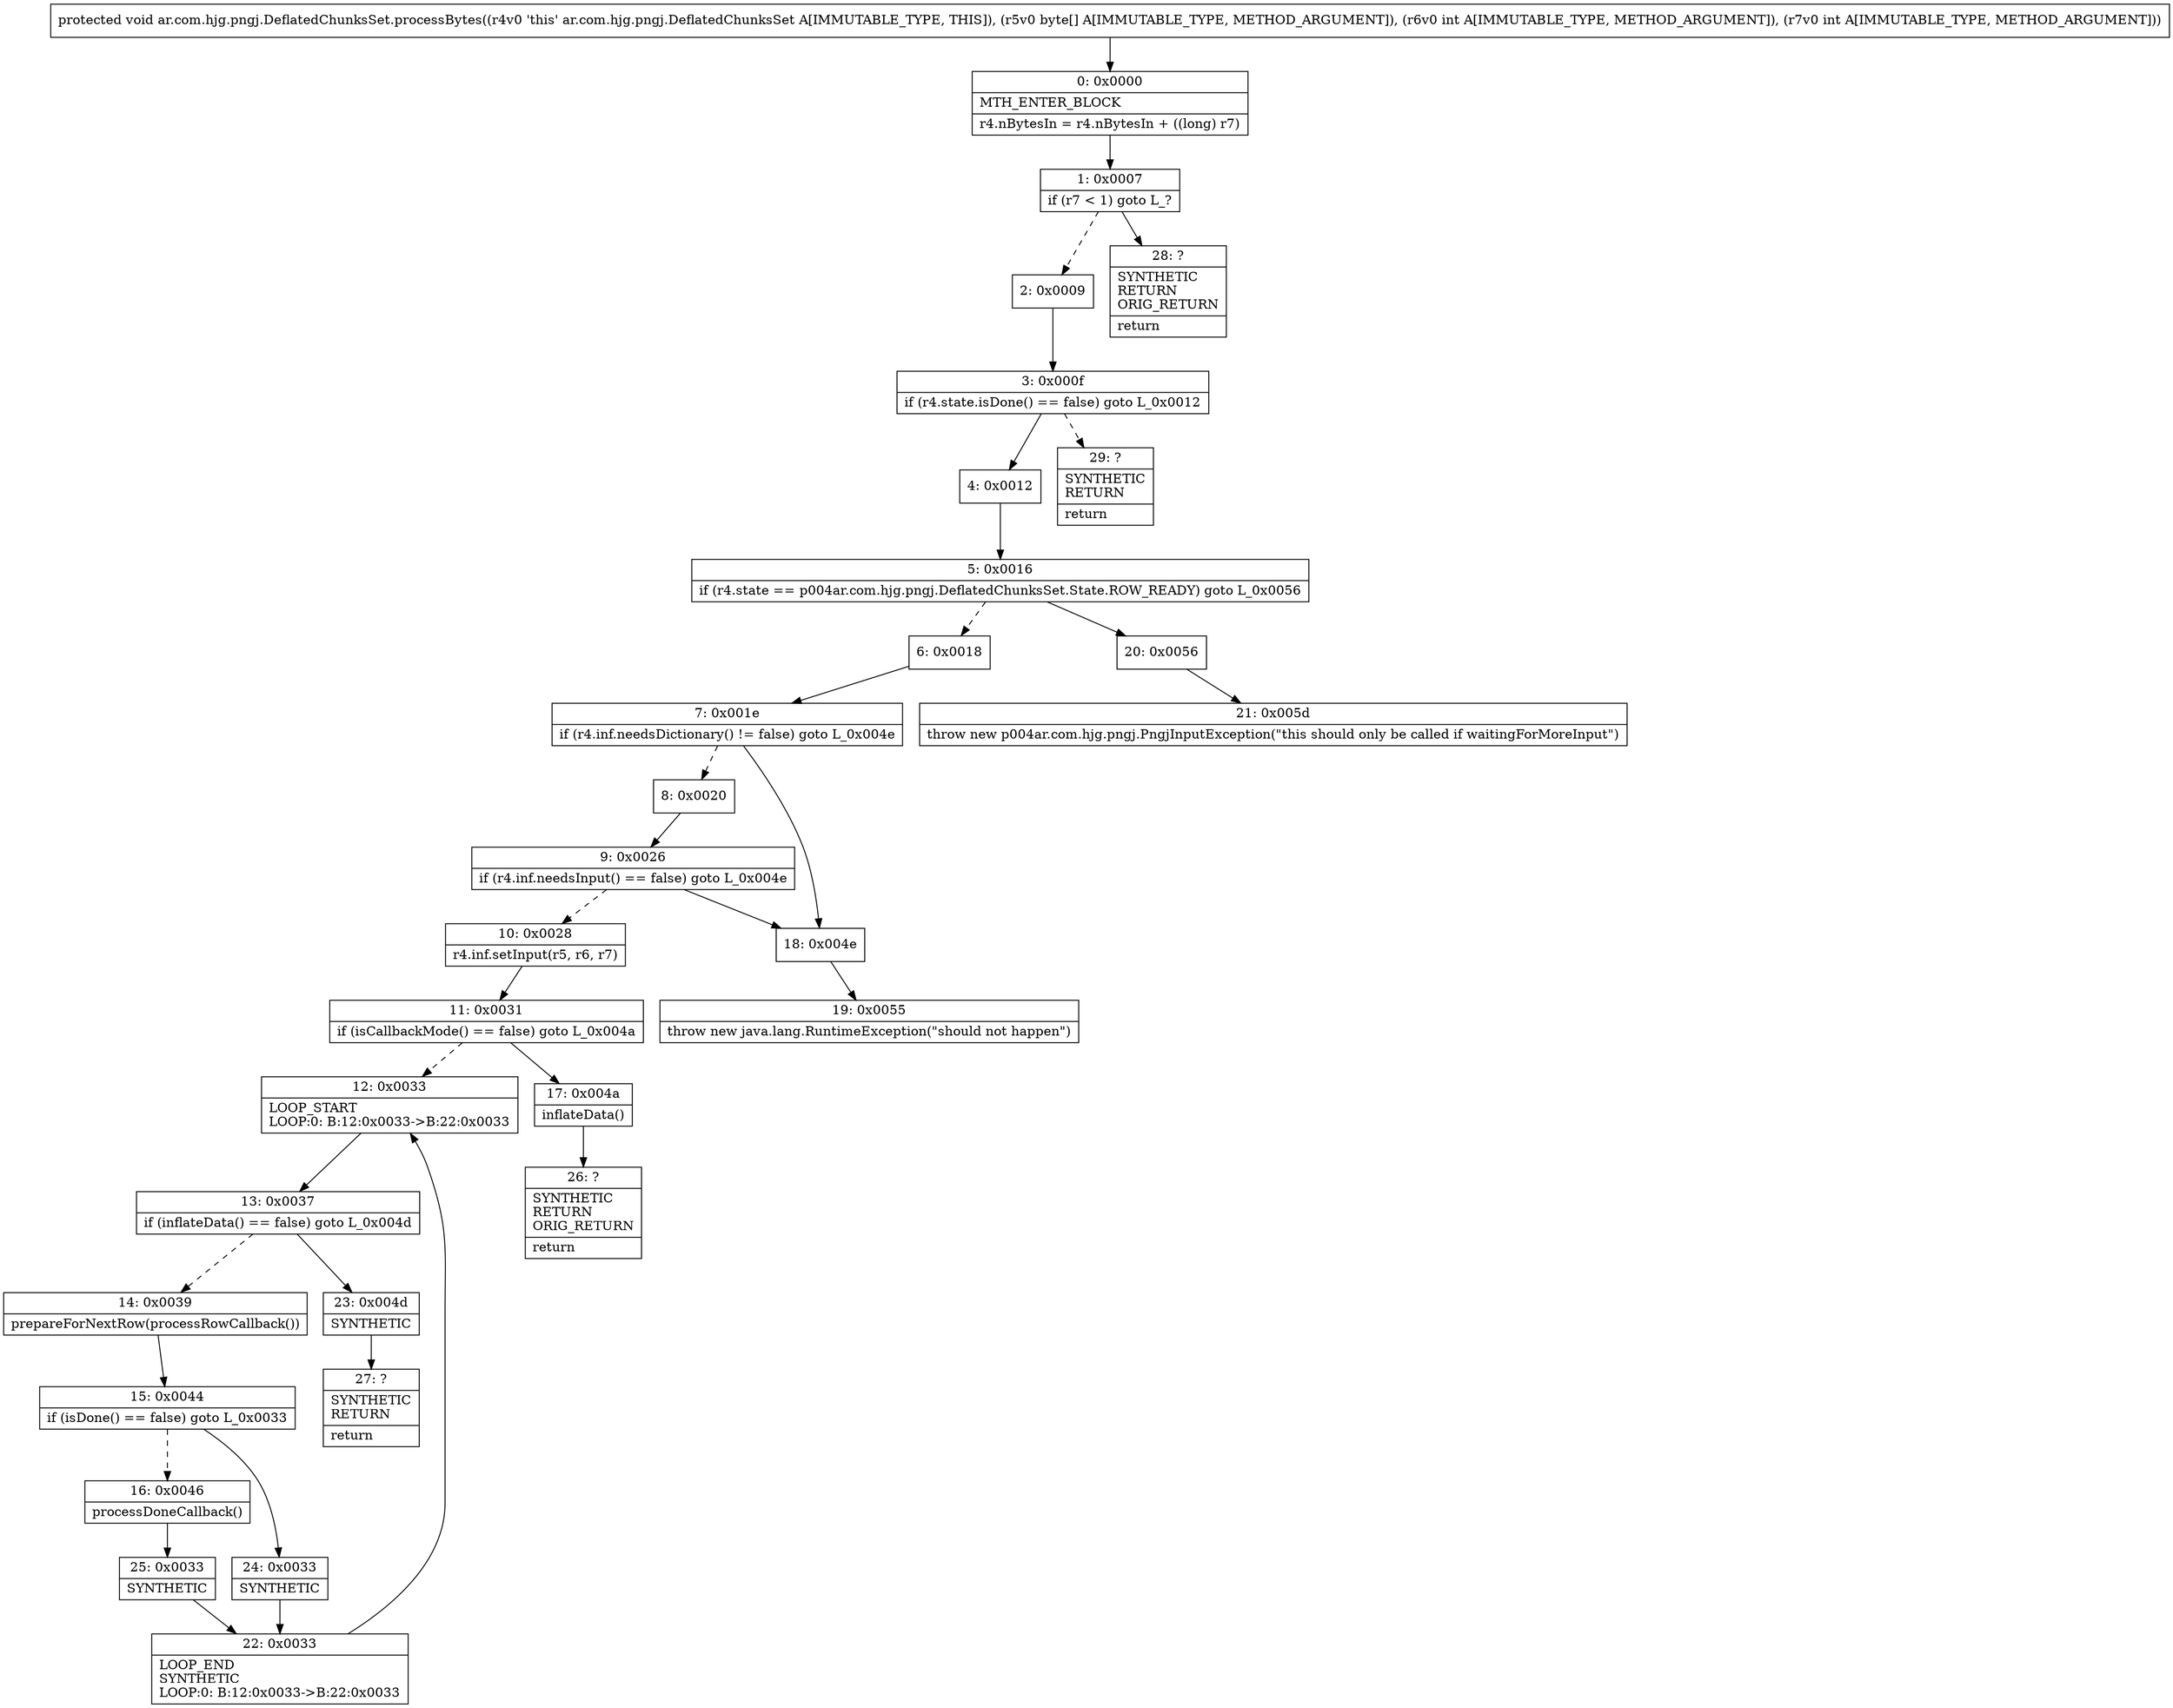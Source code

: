 digraph "CFG forar.com.hjg.pngj.DeflatedChunksSet.processBytes([BII)V" {
Node_0 [shape=record,label="{0\:\ 0x0000|MTH_ENTER_BLOCK\l|r4.nBytesIn = r4.nBytesIn + ((long) r7)\l}"];
Node_1 [shape=record,label="{1\:\ 0x0007|if (r7 \< 1) goto L_?\l}"];
Node_2 [shape=record,label="{2\:\ 0x0009}"];
Node_3 [shape=record,label="{3\:\ 0x000f|if (r4.state.isDone() == false) goto L_0x0012\l}"];
Node_4 [shape=record,label="{4\:\ 0x0012}"];
Node_5 [shape=record,label="{5\:\ 0x0016|if (r4.state == p004ar.com.hjg.pngj.DeflatedChunksSet.State.ROW_READY) goto L_0x0056\l}"];
Node_6 [shape=record,label="{6\:\ 0x0018}"];
Node_7 [shape=record,label="{7\:\ 0x001e|if (r4.inf.needsDictionary() != false) goto L_0x004e\l}"];
Node_8 [shape=record,label="{8\:\ 0x0020}"];
Node_9 [shape=record,label="{9\:\ 0x0026|if (r4.inf.needsInput() == false) goto L_0x004e\l}"];
Node_10 [shape=record,label="{10\:\ 0x0028|r4.inf.setInput(r5, r6, r7)\l}"];
Node_11 [shape=record,label="{11\:\ 0x0031|if (isCallbackMode() == false) goto L_0x004a\l}"];
Node_12 [shape=record,label="{12\:\ 0x0033|LOOP_START\lLOOP:0: B:12:0x0033\-\>B:22:0x0033\l}"];
Node_13 [shape=record,label="{13\:\ 0x0037|if (inflateData() == false) goto L_0x004d\l}"];
Node_14 [shape=record,label="{14\:\ 0x0039|prepareForNextRow(processRowCallback())\l}"];
Node_15 [shape=record,label="{15\:\ 0x0044|if (isDone() == false) goto L_0x0033\l}"];
Node_16 [shape=record,label="{16\:\ 0x0046|processDoneCallback()\l}"];
Node_17 [shape=record,label="{17\:\ 0x004a|inflateData()\l}"];
Node_18 [shape=record,label="{18\:\ 0x004e}"];
Node_19 [shape=record,label="{19\:\ 0x0055|throw new java.lang.RuntimeException(\"should not happen\")\l}"];
Node_20 [shape=record,label="{20\:\ 0x0056}"];
Node_21 [shape=record,label="{21\:\ 0x005d|throw new p004ar.com.hjg.pngj.PngjInputException(\"this should only be called if waitingForMoreInput\")\l}"];
Node_22 [shape=record,label="{22\:\ 0x0033|LOOP_END\lSYNTHETIC\lLOOP:0: B:12:0x0033\-\>B:22:0x0033\l}"];
Node_23 [shape=record,label="{23\:\ 0x004d|SYNTHETIC\l}"];
Node_24 [shape=record,label="{24\:\ 0x0033|SYNTHETIC\l}"];
Node_25 [shape=record,label="{25\:\ 0x0033|SYNTHETIC\l}"];
Node_26 [shape=record,label="{26\:\ ?|SYNTHETIC\lRETURN\lORIG_RETURN\l|return\l}"];
Node_27 [shape=record,label="{27\:\ ?|SYNTHETIC\lRETURN\l|return\l}"];
Node_28 [shape=record,label="{28\:\ ?|SYNTHETIC\lRETURN\lORIG_RETURN\l|return\l}"];
Node_29 [shape=record,label="{29\:\ ?|SYNTHETIC\lRETURN\l|return\l}"];
MethodNode[shape=record,label="{protected void ar.com.hjg.pngj.DeflatedChunksSet.processBytes((r4v0 'this' ar.com.hjg.pngj.DeflatedChunksSet A[IMMUTABLE_TYPE, THIS]), (r5v0 byte[] A[IMMUTABLE_TYPE, METHOD_ARGUMENT]), (r6v0 int A[IMMUTABLE_TYPE, METHOD_ARGUMENT]), (r7v0 int A[IMMUTABLE_TYPE, METHOD_ARGUMENT])) }"];
MethodNode -> Node_0;
Node_0 -> Node_1;
Node_1 -> Node_2[style=dashed];
Node_1 -> Node_28;
Node_2 -> Node_3;
Node_3 -> Node_4;
Node_3 -> Node_29[style=dashed];
Node_4 -> Node_5;
Node_5 -> Node_6[style=dashed];
Node_5 -> Node_20;
Node_6 -> Node_7;
Node_7 -> Node_8[style=dashed];
Node_7 -> Node_18;
Node_8 -> Node_9;
Node_9 -> Node_10[style=dashed];
Node_9 -> Node_18;
Node_10 -> Node_11;
Node_11 -> Node_12[style=dashed];
Node_11 -> Node_17;
Node_12 -> Node_13;
Node_13 -> Node_14[style=dashed];
Node_13 -> Node_23;
Node_14 -> Node_15;
Node_15 -> Node_16[style=dashed];
Node_15 -> Node_24;
Node_16 -> Node_25;
Node_17 -> Node_26;
Node_18 -> Node_19;
Node_20 -> Node_21;
Node_22 -> Node_12;
Node_23 -> Node_27;
Node_24 -> Node_22;
Node_25 -> Node_22;
}

